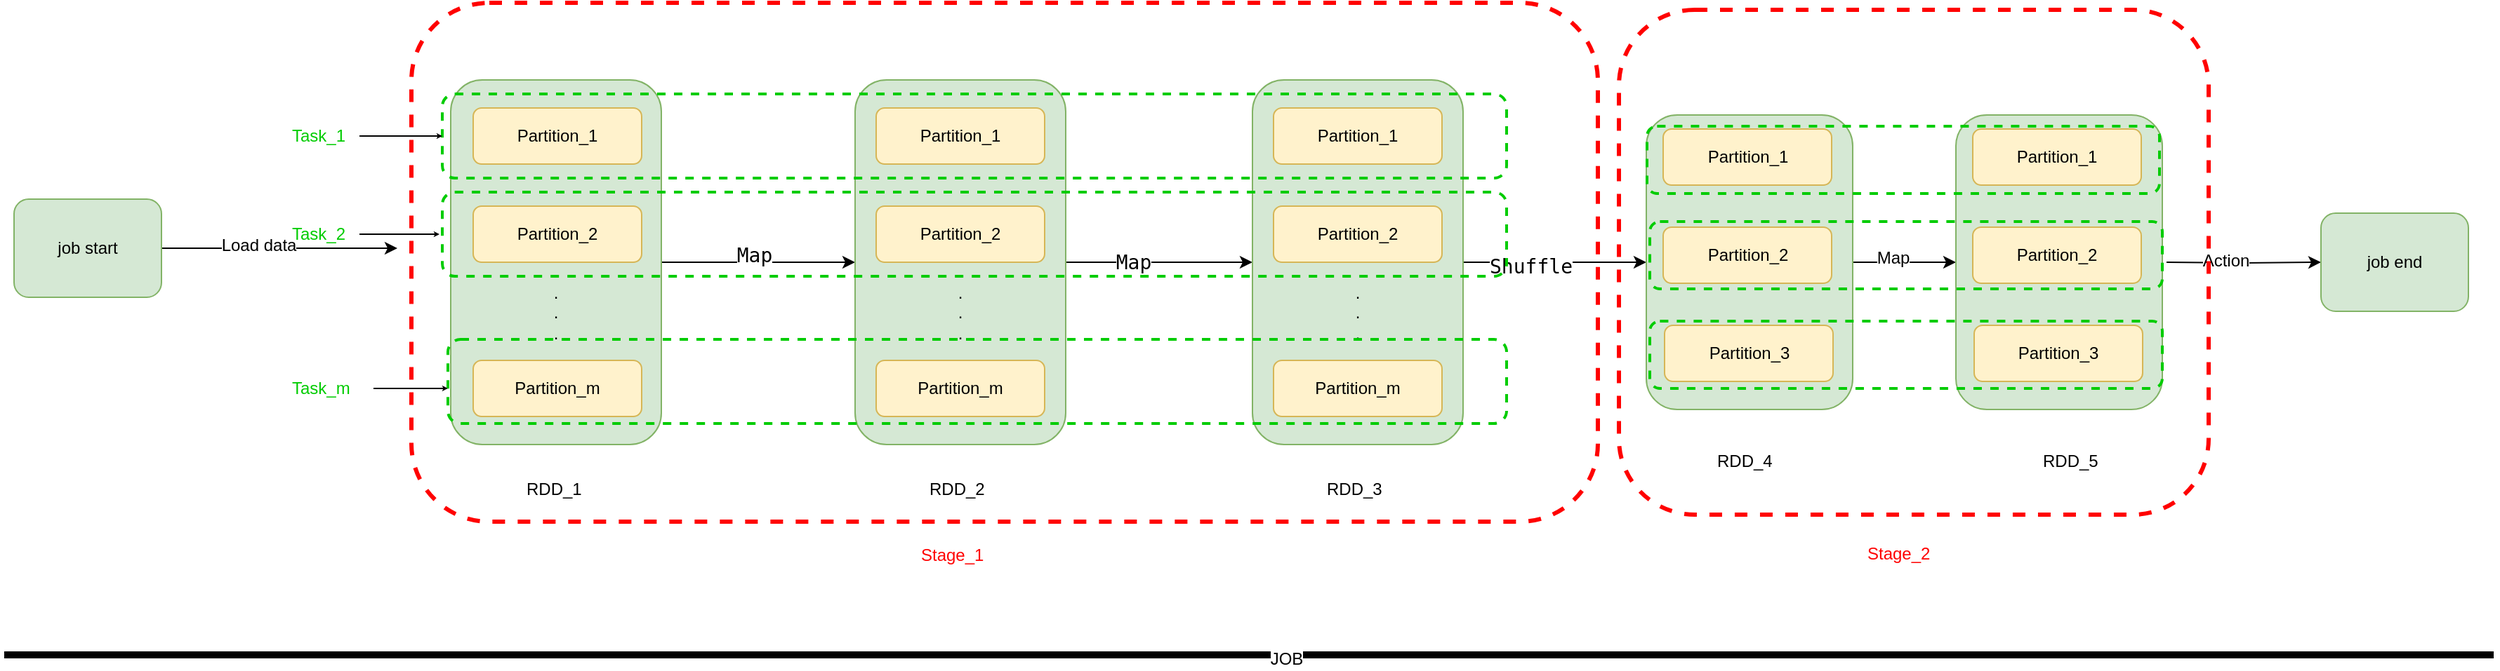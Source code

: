 <mxfile version="12.2.4" pages="1"><diagram id="TKIg34rXSEeL8bOjee4W" name="Page-1"><mxGraphModel dx="1830" dy="811" grid="1" gridSize="10" guides="1" tooltips="1" connect="0" arrows="1" fold="1" page="1" pageScale="1" pageWidth="827" pageHeight="1169" math="0" shadow="0"><root><mxCell id="0"/><mxCell id="1" parent="0"/><mxCell id="27" style="edgeStyle=orthogonalEdgeStyle;rounded=0;orthogonalLoop=1;jettySize=auto;html=1;entryX=0;entryY=0.5;entryDx=0;entryDy=0;" parent="1" source="2" target="15" edge="1"><mxGeometry relative="1" as="geometry"/></mxCell><mxCell id="30" value="&lt;div style=&quot;font-family: &amp;#34;droid sans mono&amp;#34; , monospace , monospace , &amp;#34;droid sans fallback&amp;#34; ; font-size: 14px ; line-height: 19px ; white-space: pre&quot;&gt;Map&lt;/div&gt;" style="text;html=1;resizable=0;points=[];align=center;verticalAlign=middle;labelBackgroundColor=#ffffff;" parent="27" vertex="1" connectable="0"><mxGeometry x="-0.304" y="3" relative="1" as="geometry"><mxPoint x="18" y="-2" as="offset"/></mxGeometry></mxCell><mxCell id="2" value="&lt;br&gt;&lt;br&gt;&lt;br&gt;&lt;br&gt;&lt;br&gt;.&lt;br&gt;.&lt;br&gt;." style="rounded=1;whiteSpace=wrap;html=1;fillColor=#d5e8d4;strokeColor=#82b366;" parent="1" vertex="1"><mxGeometry x="48" y="230" width="150" height="260" as="geometry"/></mxCell><mxCell id="5" value="Partition_1" style="rounded=1;whiteSpace=wrap;html=1;fillColor=#fff2cc;strokeColor=#d6b656;" parent="1" vertex="1"><mxGeometry x="64" y="250" width="120" height="40" as="geometry"/></mxCell><mxCell id="7" value="Partition_2" style="rounded=1;whiteSpace=wrap;html=1;fillColor=#fff2cc;strokeColor=#d6b656;" parent="1" vertex="1"><mxGeometry x="64" y="320" width="120" height="40" as="geometry"/></mxCell><mxCell id="8" value="Partition_m" style="rounded=1;whiteSpace=wrap;html=1;fillColor=#fff2cc;strokeColor=#d6b656;" parent="1" vertex="1"><mxGeometry x="64" y="430" width="120" height="40" as="geometry"/></mxCell><mxCell id="14" value="RDD_1" style="text;html=1;resizable=0;points=[];autosize=1;align=left;verticalAlign=top;spacingTop=-4;" parent="1" vertex="1"><mxGeometry x="100" y="512" width="50" height="20" as="geometry"/></mxCell><mxCell id="28" style="edgeStyle=orthogonalEdgeStyle;rounded=0;orthogonalLoop=1;jettySize=auto;html=1;entryX=0;entryY=0.5;entryDx=0;entryDy=0;" parent="1" source="15" target="20" edge="1"><mxGeometry relative="1" as="geometry"/></mxCell><mxCell id="33" value="&lt;font face=&quot;droid sans mono, monospace, monospace, droid sans fallback&quot;&gt;&lt;span style=&quot;font-size: 14px ; white-space: pre&quot;&gt;Map&lt;/span&gt;&lt;/font&gt;" style="text;html=1;resizable=0;points=[];align=center;verticalAlign=middle;labelBackgroundColor=#ffffff;" parent="28" vertex="1" connectable="0"><mxGeometry x="-0.276" relative="1" as="geometry"><mxPoint as="offset"/></mxGeometry></mxCell><mxCell id="15" value="&lt;br&gt;&lt;br&gt;&lt;br&gt;&lt;br&gt;&lt;br&gt;.&lt;br&gt;.&lt;br&gt;." style="rounded=1;whiteSpace=wrap;html=1;fillColor=#d5e8d4;strokeColor=#82b366;" parent="1" vertex="1"><mxGeometry x="336" y="230" width="150" height="260" as="geometry"/></mxCell><mxCell id="16" value="Partition_1" style="rounded=1;whiteSpace=wrap;html=1;fillColor=#fff2cc;strokeColor=#d6b656;" parent="1" vertex="1"><mxGeometry x="351" y="250" width="120" height="40" as="geometry"/></mxCell><mxCell id="17" value="Partition_2" style="rounded=1;whiteSpace=wrap;html=1;fillColor=#fff2cc;strokeColor=#d6b656;" parent="1" vertex="1"><mxGeometry x="351" y="320" width="120" height="40" as="geometry"/></mxCell><mxCell id="18" value="Partition_m" style="rounded=1;whiteSpace=wrap;html=1;fillColor=#fff2cc;strokeColor=#d6b656;" parent="1" vertex="1"><mxGeometry x="351" y="430" width="120" height="40" as="geometry"/></mxCell><mxCell id="19" value="RDD_2" style="text;html=1;resizable=0;points=[];autosize=1;align=left;verticalAlign=top;spacingTop=-4;" parent="1" vertex="1"><mxGeometry x="387" y="512" width="50" height="20" as="geometry"/></mxCell><mxCell id="41" style="edgeStyle=orthogonalEdgeStyle;rounded=0;orthogonalLoop=1;jettySize=auto;html=1;entryX=0;entryY=0.5;entryDx=0;entryDy=0;" parent="1" source="20" target="34" edge="1"><mxGeometry relative="1" as="geometry"/></mxCell><mxCell id="42" value="&lt;div style=&quot;font-family: &amp;#34;droid sans mono&amp;#34; , monospace , monospace , &amp;#34;droid sans fallback&amp;#34; ; font-size: 14px ; line-height: 19px ; white-space: pre&quot;&gt;Shuffle&lt;/div&gt;" style="text;html=1;resizable=0;points=[];align=center;verticalAlign=middle;labelBackgroundColor=#ffffff;" parent="41" vertex="1" connectable="0"><mxGeometry x="-0.273" y="-3" relative="1" as="geometry"><mxPoint as="offset"/></mxGeometry></mxCell><mxCell id="20" value="&lt;br&gt;&lt;br&gt;&lt;br&gt;&lt;br&gt;&lt;br&gt;.&lt;br&gt;.&lt;br&gt;." style="rounded=1;whiteSpace=wrap;html=1;fillColor=#d5e8d4;strokeColor=#82b366;" parent="1" vertex="1"><mxGeometry x="619" y="230" width="150" height="260" as="geometry"/></mxCell><mxCell id="21" value="Partition_1" style="rounded=1;whiteSpace=wrap;html=1;fillColor=#fff2cc;strokeColor=#d6b656;" parent="1" vertex="1"><mxGeometry x="634" y="250" width="120" height="40" as="geometry"/></mxCell><mxCell id="22" value="Partition_2" style="rounded=1;whiteSpace=wrap;html=1;fillColor=#fff2cc;strokeColor=#d6b656;" parent="1" vertex="1"><mxGeometry x="634" y="320" width="120" height="40" as="geometry"/></mxCell><mxCell id="23" value="Partition_m" style="rounded=1;whiteSpace=wrap;html=1;fillColor=#fff2cc;strokeColor=#d6b656;" parent="1" vertex="1"><mxGeometry x="634" y="430" width="120" height="40" as="geometry"/></mxCell><mxCell id="24" value="RDD_3" style="text;html=1;resizable=0;points=[];autosize=1;align=left;verticalAlign=top;spacingTop=-4;" parent="1" vertex="1"><mxGeometry x="670" y="512" width="50" height="20" as="geometry"/></mxCell><mxCell id="47" value="" style="edgeStyle=orthogonalEdgeStyle;rounded=0;orthogonalLoop=1;jettySize=auto;html=1;" parent="1" source="34" edge="1"><mxGeometry relative="1" as="geometry"><mxPoint x="1120" y="360" as="targetPoint"/><Array as="points"/></mxGeometry></mxCell><mxCell id="56" value="Map" style="text;html=1;resizable=0;points=[];align=center;verticalAlign=middle;labelBackgroundColor=#ffffff;" parent="47" vertex="1" connectable="0"><mxGeometry x="-0.247" y="3" relative="1" as="geometry"><mxPoint as="offset"/></mxGeometry></mxCell><mxCell id="34" value="" style="rounded=1;whiteSpace=wrap;html=1;fillColor=#d5e8d4;strokeColor=#82b366;" parent="1" vertex="1"><mxGeometry x="899.5" y="255" width="147" height="210" as="geometry"/></mxCell><mxCell id="35" value="Partition_1" style="rounded=1;whiteSpace=wrap;html=1;fillColor=#fff2cc;strokeColor=#d6b656;" parent="1" vertex="1"><mxGeometry x="911.5" y="265" width="120" height="40" as="geometry"/></mxCell><mxCell id="36" value="Partition_2" style="rounded=1;whiteSpace=wrap;html=1;fillColor=#fff2cc;strokeColor=#d6b656;" parent="1" vertex="1"><mxGeometry x="911.5" y="335" width="120" height="40" as="geometry"/></mxCell><mxCell id="37" value="Partition_3" style="rounded=1;whiteSpace=wrap;html=1;fillColor=#fff2cc;strokeColor=#d6b656;" parent="1" vertex="1"><mxGeometry x="912.5" y="405" width="120" height="40" as="geometry"/></mxCell><mxCell id="38" value="RDD_4" style="text;html=1;resizable=0;points=[];autosize=1;align=left;verticalAlign=top;spacingTop=-4;" parent="1" vertex="1"><mxGeometry x="948" y="492" width="50" height="20" as="geometry"/></mxCell><mxCell id="44" value="" style="rounded=1;whiteSpace=wrap;html=1;gradientColor=#ffffff;fillColor=none;dashed=1;strokeColor=#FF0000;strokeWidth=3;" parent="1" vertex="1"><mxGeometry x="20" y="175" width="845" height="370" as="geometry"/></mxCell><mxCell id="45" value="&lt;font color=&quot;#ff0000&quot;&gt;Stage_1&lt;/font&gt;" style="text;html=1;resizable=0;points=[];autosize=1;align=left;verticalAlign=top;spacingTop=-4;" parent="1" vertex="1"><mxGeometry x="381" y="559" width="60" height="20" as="geometry"/></mxCell><mxCell id="58" value="" style="edgeStyle=orthogonalEdgeStyle;rounded=0;orthogonalLoop=1;jettySize=auto;html=1;" parent="1" target="57" edge="1"><mxGeometry relative="1" as="geometry"><mxPoint x="1270" y="360" as="sourcePoint"/></mxGeometry></mxCell><mxCell id="61" value="Action" style="text;html=1;resizable=0;points=[];align=center;verticalAlign=middle;labelBackgroundColor=#ffffff;" parent="58" vertex="1" connectable="0"><mxGeometry x="-0.242" y="2" relative="1" as="geometry"><mxPoint as="offset"/></mxGeometry></mxCell><mxCell id="57" value="job end" style="rounded=1;whiteSpace=wrap;html=1;fillColor=#d5e8d4;strokeColor=#82b366;" parent="1" vertex="1"><mxGeometry x="1380" y="325" width="105" height="70" as="geometry"/></mxCell><mxCell id="53" value="RDD_5" style="text;html=1;resizable=0;points=[];autosize=1;align=left;verticalAlign=top;spacingTop=-4;" parent="1" vertex="1"><mxGeometry x="1180" y="492" width="50" height="20" as="geometry"/></mxCell><mxCell id="62" value="" style="endArrow=none;html=1;strokeWidth=5;" parent="1" edge="1"><mxGeometry width="50" height="50" relative="1" as="geometry"><mxPoint x="-270" y="640" as="sourcePoint"/><mxPoint x="1503" y="640" as="targetPoint"/></mxGeometry></mxCell><mxCell id="70" value="JOB" style="text;html=1;resizable=0;points=[];align=center;verticalAlign=middle;labelBackgroundColor=#ffffff;" parent="62" vertex="1" connectable="0"><mxGeometry x="0.03" y="-3" relative="1" as="geometry"><mxPoint as="offset"/></mxGeometry></mxCell><mxCell id="63" value="" style="rounded=1;whiteSpace=wrap;html=1;fillColor=#d5e8d4;strokeColor=#82b366;" parent="1" vertex="1"><mxGeometry x="1120" y="255" width="147" height="210" as="geometry"/></mxCell><mxCell id="64" value="Partition_1" style="rounded=1;whiteSpace=wrap;html=1;fillColor=#fff2cc;strokeColor=#d6b656;" parent="1" vertex="1"><mxGeometry x="1132" y="265" width="120" height="40" as="geometry"/></mxCell><mxCell id="65" value="Partition_2" style="rounded=1;whiteSpace=wrap;html=1;fillColor=#fff2cc;strokeColor=#d6b656;" parent="1" vertex="1"><mxGeometry x="1132" y="335" width="120" height="40" as="geometry"/></mxCell><mxCell id="66" value="Partition_3" style="rounded=1;whiteSpace=wrap;html=1;fillColor=#fff2cc;strokeColor=#d6b656;" parent="1" vertex="1"><mxGeometry x="1133" y="405" width="120" height="40" as="geometry"/></mxCell><mxCell id="68" value="" style="rounded=1;whiteSpace=wrap;html=1;gradientColor=#ffffff;fillColor=none;dashed=1;strokeColor=#FF0000;strokeWidth=3;" parent="1" vertex="1"><mxGeometry x="880" y="180" width="420" height="360" as="geometry"/></mxCell><mxCell id="69" value="&lt;font color=&quot;#ff0000&quot;&gt;Stage_2&lt;/font&gt;" style="text;html=1;" parent="1" vertex="1"><mxGeometry x="1055" y="554" width="70" height="30" as="geometry"/></mxCell><mxCell id="71" value="" style="rounded=1;whiteSpace=wrap;html=1;dashed=1;strokeColor=#00CC00;strokeWidth=2;fillColor=none;gradientColor=#ffffff;" parent="1" vertex="1"><mxGeometry x="42" y="240" width="758" height="60" as="geometry"/></mxCell><mxCell id="72" value="" style="rounded=1;whiteSpace=wrap;html=1;dashed=1;strokeColor=#00CC00;strokeWidth=2;fillColor=none;gradientColor=#ffffff;" parent="1" vertex="1"><mxGeometry x="42" y="310" width="758" height="60" as="geometry"/></mxCell><mxCell id="73" value="" style="rounded=1;whiteSpace=wrap;html=1;dashed=1;strokeColor=#00CC00;strokeWidth=2;fillColor=none;gradientColor=#ffffff;" parent="1" vertex="1"><mxGeometry x="46" y="415" width="754" height="60" as="geometry"/></mxCell><mxCell id="79" style="edgeStyle=orthogonalEdgeStyle;rounded=0;orthogonalLoop=1;jettySize=auto;html=1;strokeWidth=1;endSize=1;" parent="1" source="76" target="71" edge="1"><mxGeometry relative="1" as="geometry"/></mxCell><mxCell id="76" value="&lt;font color=&quot;#00cc00&quot;&gt;Task_1&lt;/font&gt;" style="text;html=1;resizable=0;points=[];autosize=1;align=left;verticalAlign=top;spacingTop=-4;" parent="1" vertex="1"><mxGeometry x="-67" y="260" width="50" height="20" as="geometry"/></mxCell><mxCell id="82" style="edgeStyle=orthogonalEdgeStyle;rounded=0;orthogonalLoop=1;jettySize=auto;html=1;endSize=1;strokeWidth=1;" parent="1" source="81" edge="1"><mxGeometry relative="1" as="geometry"><mxPoint x="40" y="340" as="targetPoint"/></mxGeometry></mxCell><mxCell id="81" value="&lt;font color=&quot;#00cc00&quot;&gt;Task_2&lt;/font&gt;" style="text;html=1;resizable=0;points=[];autosize=1;align=left;verticalAlign=top;spacingTop=-4;" parent="1" vertex="1"><mxGeometry x="-67" y="330" width="50" height="20" as="geometry"/></mxCell><mxCell id="84" style="edgeStyle=orthogonalEdgeStyle;rounded=0;orthogonalLoop=1;jettySize=auto;html=1;entryX=0;entryY=0.583;entryDx=0;entryDy=0;entryPerimeter=0;endSize=1;strokeWidth=1;" parent="1" source="83" target="73" edge="1"><mxGeometry relative="1" as="geometry"/></mxCell><mxCell id="83" value="&lt;font color=&quot;#00cc00&quot;&gt;Task_m&lt;/font&gt;" style="text;html=1;resizable=0;points=[];autosize=1;align=left;verticalAlign=top;spacingTop=-4;" parent="1" vertex="1"><mxGeometry x="-67" y="440" width="60" height="20" as="geometry"/></mxCell><mxCell id="85" value="" style="rounded=1;whiteSpace=wrap;html=1;dashed=1;strokeColor=#00CC00;strokeWidth=2;fillColor=none;gradientColor=#ffffff;" parent="1" vertex="1"><mxGeometry x="900" y="263" width="365" height="48" as="geometry"/></mxCell><mxCell id="86" value="" style="rounded=1;whiteSpace=wrap;html=1;dashed=1;strokeColor=#00CC00;strokeWidth=2;fillColor=none;gradientColor=#ffffff;" parent="1" vertex="1"><mxGeometry x="902" y="331" width="365" height="48" as="geometry"/></mxCell><mxCell id="87" value="" style="rounded=1;whiteSpace=wrap;html=1;dashed=1;strokeColor=#00CC00;strokeWidth=2;fillColor=none;gradientColor=#ffffff;" parent="1" vertex="1"><mxGeometry x="902" y="402" width="365" height="48" as="geometry"/></mxCell><mxCell id="89" style="edgeStyle=orthogonalEdgeStyle;rounded=0;orthogonalLoop=1;jettySize=auto;html=1;" parent="1" source="88" edge="1"><mxGeometry relative="1" as="geometry"><mxPoint x="10" y="350" as="targetPoint"/></mxGeometry></mxCell><mxCell id="90" value="Load data" style="text;html=1;resizable=0;points=[];align=center;verticalAlign=middle;labelBackgroundColor=#ffffff;" parent="89" vertex="1" connectable="0"><mxGeometry x="-0.733" y="2" relative="1" as="geometry"><mxPoint x="46" as="offset"/></mxGeometry></mxCell><mxCell id="88" value="job start" style="rounded=1;whiteSpace=wrap;html=1;fillColor=#d5e8d4;strokeColor=#82b366;" parent="1" vertex="1"><mxGeometry x="-263" y="315" width="105" height="70" as="geometry"/></mxCell></root></mxGraphModel></diagram></mxfile>